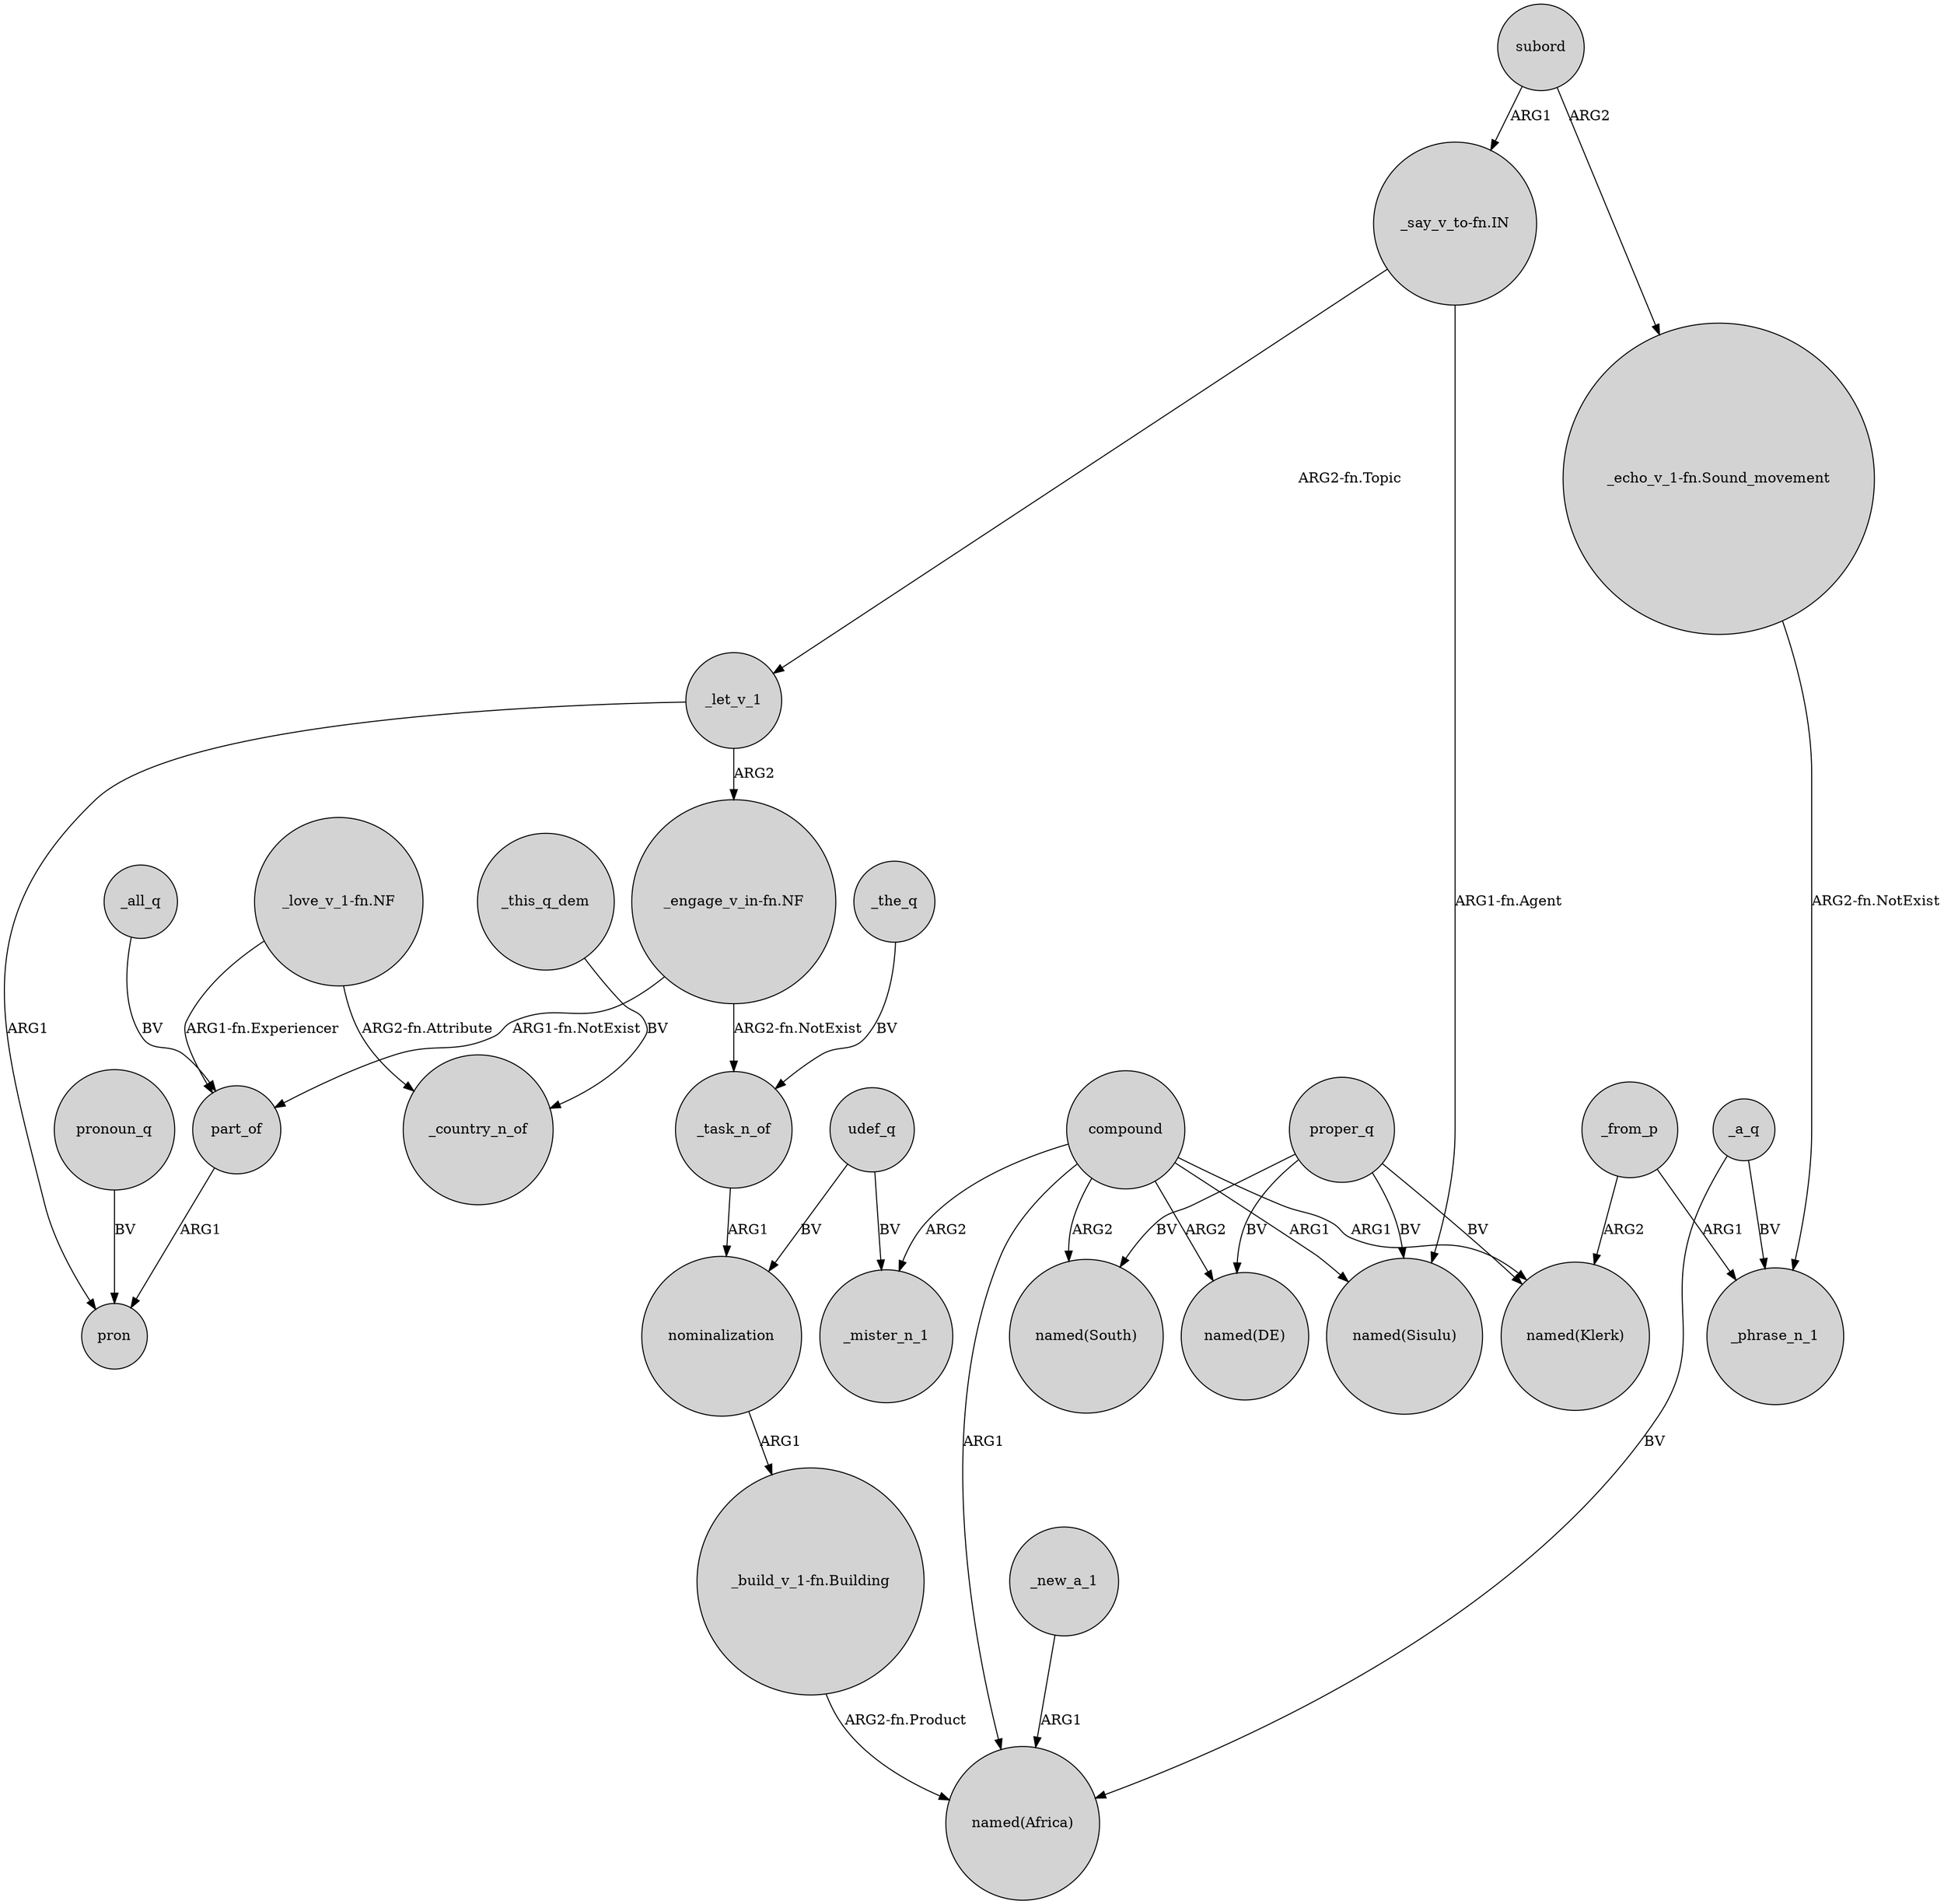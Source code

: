 digraph {
	node [shape=circle style=filled]
	part_of -> pron [label=ARG1]
	compound -> "named(South)" [label=ARG2]
	"_say_v_to-fn.IN" -> "named(Sisulu)" [label="ARG1-fn.Agent"]
	"_echo_v_1-fn.Sound_movement" -> _phrase_n_1 [label="ARG2-fn.NotExist"]
	_all_q -> part_of [label=BV]
	subord -> "_echo_v_1-fn.Sound_movement" [label=ARG2]
	compound -> "named(Klerk)" [label=ARG1]
	compound -> _mister_n_1 [label=ARG2]
	_let_v_1 -> "_engage_v_in-fn.NF" [label=ARG2]
	"_say_v_to-fn.IN" -> _let_v_1 [label="ARG2-fn.Topic"]
	udef_q -> _mister_n_1 [label=BV]
	nominalization -> "_build_v_1-fn.Building" [label=ARG1]
	compound -> "named(Africa)" [label=ARG1]
	"_love_v_1-fn.NF" -> part_of [label="ARG1-fn.Experiencer"]
	_this_q_dem -> _country_n_of [label=BV]
	subord -> "_say_v_to-fn.IN" [label=ARG1]
	_the_q -> _task_n_of [label=BV]
	compound -> "named(DE)" [label=ARG2]
	_new_a_1 -> "named(Africa)" [label=ARG1]
	"_build_v_1-fn.Building" -> "named(Africa)" [label="ARG2-fn.Product"]
	pronoun_q -> pron [label=BV]
	_from_p -> _phrase_n_1 [label=ARG1]
	proper_q -> "named(DE)" [label=BV]
	_task_n_of -> nominalization [label=ARG1]
	compound -> "named(Sisulu)" [label=ARG1]
	"_engage_v_in-fn.NF" -> part_of [label="ARG1-fn.NotExist"]
	_a_q -> _phrase_n_1 [label=BV]
	udef_q -> nominalization [label=BV]
	"_engage_v_in-fn.NF" -> _task_n_of [label="ARG2-fn.NotExist"]
	proper_q -> "named(Sisulu)" [label=BV]
	_let_v_1 -> pron [label=ARG1]
	_a_q -> "named(Africa)" [label=BV]
	_from_p -> "named(Klerk)" [label=ARG2]
	proper_q -> "named(Klerk)" [label=BV]
	"_love_v_1-fn.NF" -> _country_n_of [label="ARG2-fn.Attribute"]
	proper_q -> "named(South)" [label=BV]
}
